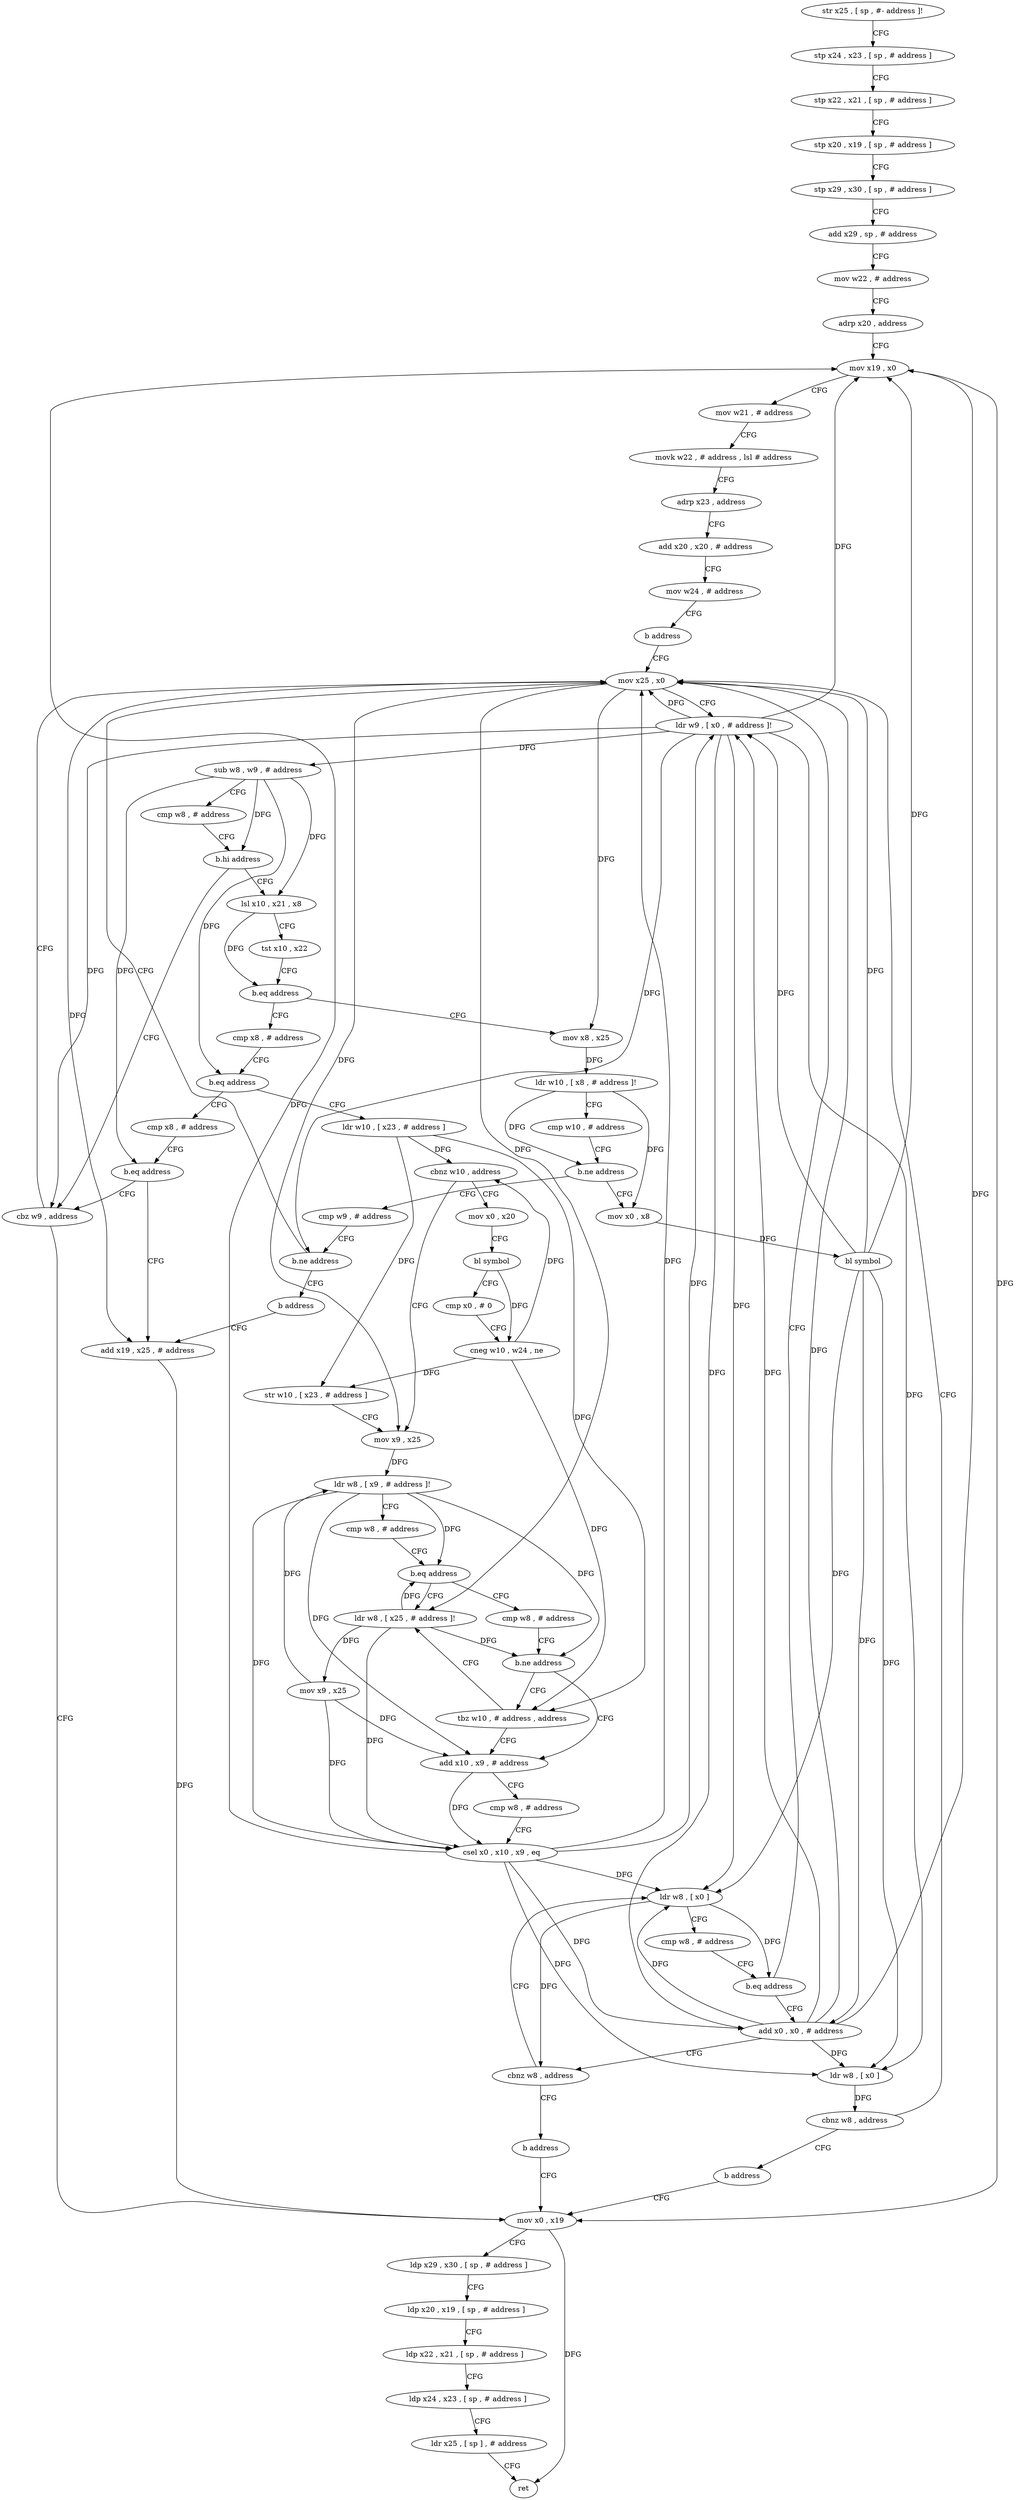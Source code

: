 digraph "func" {
"4294320" [label = "str x25 , [ sp , #- address ]!" ]
"4294324" [label = "stp x24 , x23 , [ sp , # address ]" ]
"4294328" [label = "stp x22 , x21 , [ sp , # address ]" ]
"4294332" [label = "stp x20 , x19 , [ sp , # address ]" ]
"4294336" [label = "stp x29 , x30 , [ sp , # address ]" ]
"4294340" [label = "add x29 , sp , # address" ]
"4294344" [label = "mov w22 , # address" ]
"4294348" [label = "adrp x20 , address" ]
"4294352" [label = "mov x19 , x0" ]
"4294356" [label = "mov w21 , # address" ]
"4294360" [label = "movk w22 , # address , lsl # address" ]
"4294364" [label = "adrp x23 , address" ]
"4294368" [label = "add x20 , x20 , # address" ]
"4294372" [label = "mov w24 , # address" ]
"4294376" [label = "b address" ]
"4294400" [label = "mov x25 , x0" ]
"4294404" [label = "ldr w9 , [ x0 , # address ]!" ]
"4294408" [label = "sub w8 , w9 , # address" ]
"4294412" [label = "cmp w8 , # address" ]
"4294416" [label = "b.hi address" ]
"4294396" [label = "cbz w9 , address" ]
"4294420" [label = "lsl x10 , x21 , x8" ]
"4294584" [label = "mov x0 , x19" ]
"4294424" [label = "tst x10 , x22" ]
"4294428" [label = "b.eq address" ]
"4294380" [label = "cmp x8 , # address" ]
"4294432" [label = "mov x8 , x25" ]
"4294588" [label = "ldp x29 , x30 , [ sp , # address ]" ]
"4294592" [label = "ldp x20 , x19 , [ sp , # address ]" ]
"4294596" [label = "ldp x22 , x21 , [ sp , # address ]" ]
"4294600" [label = "ldp x24 , x23 , [ sp , # address ]" ]
"4294604" [label = "ldr x25 , [ sp ] , # address" ]
"4294608" [label = "ret" ]
"4294384" [label = "b.eq address" ]
"4294480" [label = "ldr w10 , [ x23 , # address ]" ]
"4294388" [label = "cmp x8 , # address" ]
"4294436" [label = "ldr w10 , [ x8 , # address ]!" ]
"4294440" [label = "cmp w10 , # address" ]
"4294444" [label = "b.ne address" ]
"4294468" [label = "cmp w9 , # address" ]
"4294448" [label = "mov x0 , x8" ]
"4294484" [label = "cbnz w10 , address" ]
"4294508" [label = "mov x9 , x25" ]
"4294488" [label = "mov x0 , x20" ]
"4294392" [label = "b.eq address" ]
"4294580" [label = "add x19 , x25 , # address" ]
"4294472" [label = "b.ne address" ]
"4294476" [label = "b address" ]
"4294452" [label = "bl symbol" ]
"4294456" [label = "ldr w8 , [ x0 ]" ]
"4294460" [label = "cbnz w8 , address" ]
"4294464" [label = "b address" ]
"4294512" [label = "ldr w8 , [ x9 , # address ]!" ]
"4294516" [label = "cmp w8 , # address" ]
"4294520" [label = "b.eq address" ]
"4294536" [label = "ldr w8 , [ x25 , # address ]!" ]
"4294524" [label = "cmp w8 , # address" ]
"4294492" [label = "bl symbol" ]
"4294496" [label = "cmp x0 , # 0" ]
"4294500" [label = "cneg w10 , w24 , ne" ]
"4294504" [label = "str w10 , [ x23 , # address ]" ]
"4294540" [label = "mov x9 , x25" ]
"4294544" [label = "add x10 , x9 , # address" ]
"4294528" [label = "b.ne address" ]
"4294532" [label = "tbz w10 , # address , address" ]
"4294568" [label = "add x0 , x0 , # address" ]
"4294572" [label = "cbnz w8 , address" ]
"4294556" [label = "ldr w8 , [ x0 ]" ]
"4294576" [label = "b address" ]
"4294548" [label = "cmp w8 , # address" ]
"4294552" [label = "csel x0 , x10 , x9 , eq" ]
"4294560" [label = "cmp w8 , # address" ]
"4294564" [label = "b.eq address" ]
"4294320" -> "4294324" [ label = "CFG" ]
"4294324" -> "4294328" [ label = "CFG" ]
"4294328" -> "4294332" [ label = "CFG" ]
"4294332" -> "4294336" [ label = "CFG" ]
"4294336" -> "4294340" [ label = "CFG" ]
"4294340" -> "4294344" [ label = "CFG" ]
"4294344" -> "4294348" [ label = "CFG" ]
"4294348" -> "4294352" [ label = "CFG" ]
"4294352" -> "4294356" [ label = "CFG" ]
"4294352" -> "4294584" [ label = "DFG" ]
"4294356" -> "4294360" [ label = "CFG" ]
"4294360" -> "4294364" [ label = "CFG" ]
"4294364" -> "4294368" [ label = "CFG" ]
"4294368" -> "4294372" [ label = "CFG" ]
"4294372" -> "4294376" [ label = "CFG" ]
"4294376" -> "4294400" [ label = "CFG" ]
"4294400" -> "4294404" [ label = "CFG" ]
"4294400" -> "4294432" [ label = "DFG" ]
"4294400" -> "4294508" [ label = "DFG" ]
"4294400" -> "4294580" [ label = "DFG" ]
"4294400" -> "4294536" [ label = "DFG" ]
"4294404" -> "4294408" [ label = "DFG" ]
"4294404" -> "4294352" [ label = "DFG" ]
"4294404" -> "4294400" [ label = "DFG" ]
"4294404" -> "4294456" [ label = "DFG" ]
"4294404" -> "4294556" [ label = "DFG" ]
"4294404" -> "4294568" [ label = "DFG" ]
"4294404" -> "4294396" [ label = "DFG" ]
"4294404" -> "4294472" [ label = "DFG" ]
"4294408" -> "4294412" [ label = "CFG" ]
"4294408" -> "4294416" [ label = "DFG" ]
"4294408" -> "4294420" [ label = "DFG" ]
"4294408" -> "4294384" [ label = "DFG" ]
"4294408" -> "4294392" [ label = "DFG" ]
"4294412" -> "4294416" [ label = "CFG" ]
"4294416" -> "4294396" [ label = "CFG" ]
"4294416" -> "4294420" [ label = "CFG" ]
"4294396" -> "4294584" [ label = "CFG" ]
"4294396" -> "4294400" [ label = "CFG" ]
"4294420" -> "4294424" [ label = "CFG" ]
"4294420" -> "4294428" [ label = "DFG" ]
"4294584" -> "4294588" [ label = "CFG" ]
"4294584" -> "4294608" [ label = "DFG" ]
"4294424" -> "4294428" [ label = "CFG" ]
"4294428" -> "4294380" [ label = "CFG" ]
"4294428" -> "4294432" [ label = "CFG" ]
"4294380" -> "4294384" [ label = "CFG" ]
"4294432" -> "4294436" [ label = "DFG" ]
"4294588" -> "4294592" [ label = "CFG" ]
"4294592" -> "4294596" [ label = "CFG" ]
"4294596" -> "4294600" [ label = "CFG" ]
"4294600" -> "4294604" [ label = "CFG" ]
"4294604" -> "4294608" [ label = "CFG" ]
"4294384" -> "4294480" [ label = "CFG" ]
"4294384" -> "4294388" [ label = "CFG" ]
"4294480" -> "4294484" [ label = "DFG" ]
"4294480" -> "4294532" [ label = "DFG" ]
"4294480" -> "4294504" [ label = "DFG" ]
"4294388" -> "4294392" [ label = "CFG" ]
"4294436" -> "4294440" [ label = "CFG" ]
"4294436" -> "4294448" [ label = "DFG" ]
"4294436" -> "4294444" [ label = "DFG" ]
"4294440" -> "4294444" [ label = "CFG" ]
"4294444" -> "4294468" [ label = "CFG" ]
"4294444" -> "4294448" [ label = "CFG" ]
"4294468" -> "4294472" [ label = "CFG" ]
"4294448" -> "4294452" [ label = "DFG" ]
"4294484" -> "4294508" [ label = "CFG" ]
"4294484" -> "4294488" [ label = "CFG" ]
"4294508" -> "4294512" [ label = "DFG" ]
"4294488" -> "4294492" [ label = "CFG" ]
"4294392" -> "4294580" [ label = "CFG" ]
"4294392" -> "4294396" [ label = "CFG" ]
"4294580" -> "4294584" [ label = "DFG" ]
"4294472" -> "4294400" [ label = "CFG" ]
"4294472" -> "4294476" [ label = "CFG" ]
"4294476" -> "4294580" [ label = "CFG" ]
"4294452" -> "4294456" [ label = "DFG" ]
"4294452" -> "4294352" [ label = "DFG" ]
"4294452" -> "4294400" [ label = "DFG" ]
"4294452" -> "4294404" [ label = "DFG" ]
"4294452" -> "4294556" [ label = "DFG" ]
"4294452" -> "4294568" [ label = "DFG" ]
"4294456" -> "4294460" [ label = "DFG" ]
"4294460" -> "4294400" [ label = "CFG" ]
"4294460" -> "4294464" [ label = "CFG" ]
"4294464" -> "4294584" [ label = "CFG" ]
"4294512" -> "4294516" [ label = "CFG" ]
"4294512" -> "4294544" [ label = "DFG" ]
"4294512" -> "4294552" [ label = "DFG" ]
"4294512" -> "4294520" [ label = "DFG" ]
"4294512" -> "4294528" [ label = "DFG" ]
"4294516" -> "4294520" [ label = "CFG" ]
"4294520" -> "4294536" [ label = "CFG" ]
"4294520" -> "4294524" [ label = "CFG" ]
"4294536" -> "4294540" [ label = "DFG" ]
"4294536" -> "4294520" [ label = "DFG" ]
"4294536" -> "4294528" [ label = "DFG" ]
"4294536" -> "4294552" [ label = "DFG" ]
"4294524" -> "4294528" [ label = "CFG" ]
"4294492" -> "4294496" [ label = "CFG" ]
"4294492" -> "4294500" [ label = "DFG" ]
"4294496" -> "4294500" [ label = "CFG" ]
"4294500" -> "4294504" [ label = "DFG" ]
"4294500" -> "4294484" [ label = "DFG" ]
"4294500" -> "4294532" [ label = "DFG" ]
"4294504" -> "4294508" [ label = "CFG" ]
"4294540" -> "4294544" [ label = "DFG" ]
"4294540" -> "4294512" [ label = "DFG" ]
"4294540" -> "4294552" [ label = "DFG" ]
"4294544" -> "4294548" [ label = "CFG" ]
"4294544" -> "4294552" [ label = "DFG" ]
"4294528" -> "4294544" [ label = "CFG" ]
"4294528" -> "4294532" [ label = "CFG" ]
"4294532" -> "4294544" [ label = "CFG" ]
"4294532" -> "4294536" [ label = "CFG" ]
"4294568" -> "4294572" [ label = "CFG" ]
"4294568" -> "4294352" [ label = "DFG" ]
"4294568" -> "4294400" [ label = "DFG" ]
"4294568" -> "4294404" [ label = "DFG" ]
"4294568" -> "4294456" [ label = "DFG" ]
"4294568" -> "4294556" [ label = "DFG" ]
"4294572" -> "4294556" [ label = "CFG" ]
"4294572" -> "4294576" [ label = "CFG" ]
"4294556" -> "4294560" [ label = "CFG" ]
"4294556" -> "4294564" [ label = "DFG" ]
"4294556" -> "4294572" [ label = "DFG" ]
"4294576" -> "4294584" [ label = "CFG" ]
"4294548" -> "4294552" [ label = "CFG" ]
"4294552" -> "4294556" [ label = "DFG" ]
"4294552" -> "4294352" [ label = "DFG" ]
"4294552" -> "4294400" [ label = "DFG" ]
"4294552" -> "4294404" [ label = "DFG" ]
"4294552" -> "4294456" [ label = "DFG" ]
"4294552" -> "4294568" [ label = "DFG" ]
"4294560" -> "4294564" [ label = "CFG" ]
"4294564" -> "4294400" [ label = "CFG" ]
"4294564" -> "4294568" [ label = "CFG" ]
}
